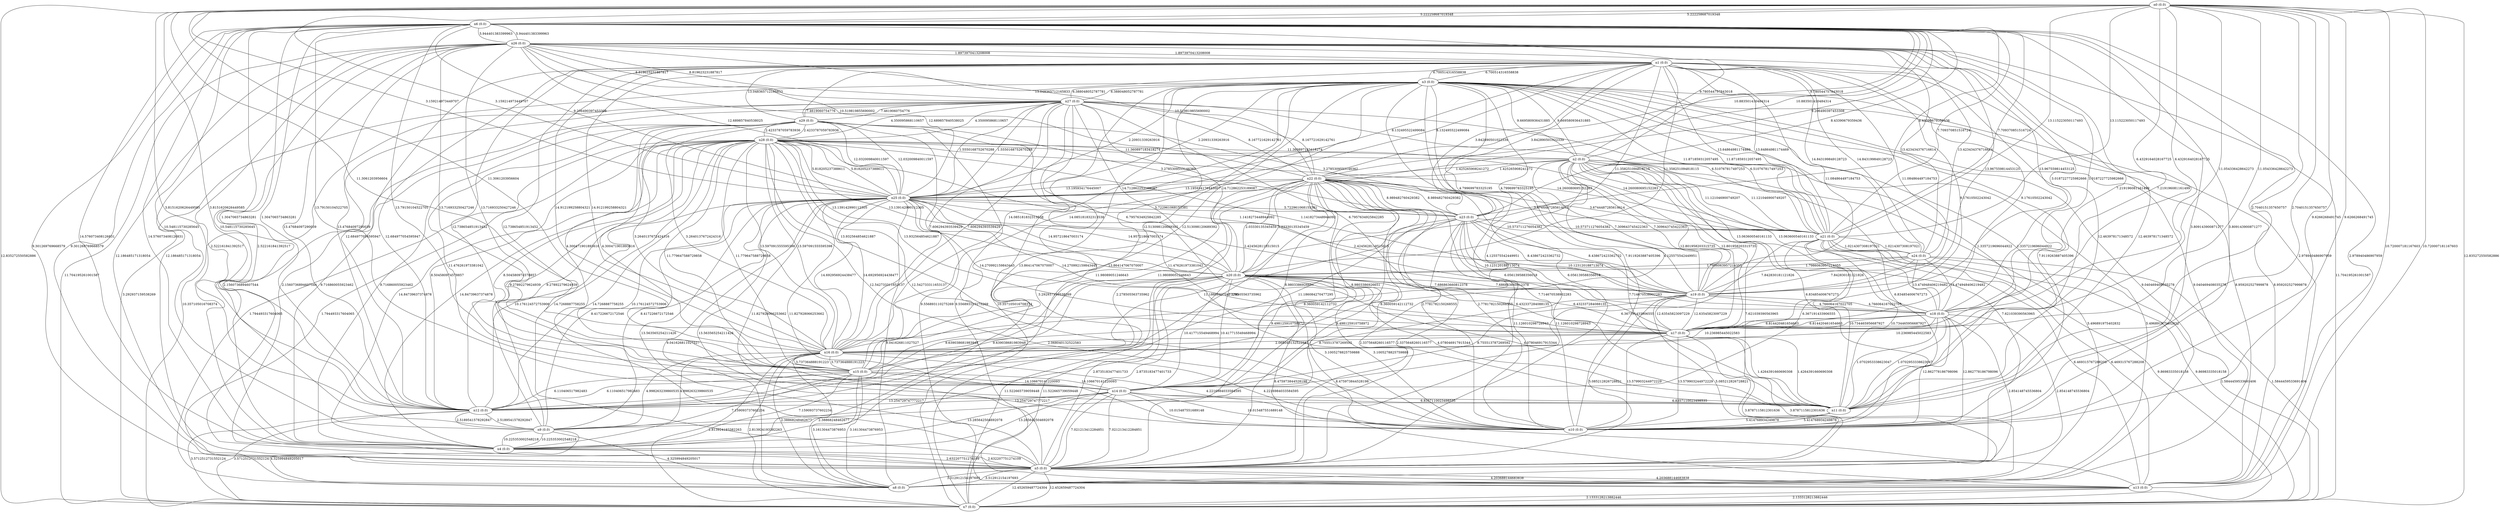 graph {
n0 [label="n0 (0.0)"];
n1 [label="n1 (0.0)"];
n2 [label="n2 (0.0)"];
n3 [label="n3 (0.0)"];
n4 [label="n4 (0.0)"];
n5 [label="n5 (0.0)"];
n6 [label="n6 (0.0)"];
n7 [label="n7 (0.0)"];
n8 [label="n8 (0.0)"];
n9 [label="n9 (0.0)"];
n10 [label="n10 (0.0)"];
n11 [label="n11 (0.0)"];
n12 [label="n12 (0.0)"];
n13 [label="n13 (0.0)"];
n14 [label="n14 (0.0)"];
n15 [label="n15 (0.0)"];
n16 [label="n16 (0.0)"];
n17 [label="n17 (0.0)"];
n18 [label="n18 (0.0)"];
n19 [label="n19 (0.0)"];
n20 [label="n20 (0.0)"];
n21 [label="n21 (0.0)"];
n22 [label="n22 (0.0)"];
n23 [label="n23 (0.0)"];
n24 [label="n24 (0.0)"];
n25 [label="n25 (0.0)"];
n26 [label="n26 (0.0)"];
n27 [label="n27 (0.0)"];
n28 [label="n28 (0.0)"];
n29 [label="n29 (0.0)"];
n0 -- n13 [weight=10.720007181167603 label=10.720007181167603];
n0 -- n12 [weight=3.8151620626449585 label=3.8151620626449585];
n0 -- n6 [weight=5.222258687019348 label=5.222258687019348];
n0 -- n7 [weight=12.835272550582886 label=12.835272550582886];
n0 -- n17 [weight=11.054336428642273 label=11.054336428642273];
n0 -- n10 [weight=9.6266268491745 label=9.6266268491745];
n0 -- n18 [weight=6.4329164028167725 label=6.4329164028167725];
n0 -- n21 [weight=13.115223050117493 label=13.115223050117493];
n0 -- n25 [weight=3.159214973449707 label=3.159214973449707];
n0 -- n11 [weight=2.7040151357650757 label=2.7040151357650757];
n0 -- n16 [weight=11.3061203956604 label=11.3061203956604];
n1 -- n23 [weight=3.842890501022339 label=3.842890501022339];
n1 -- n3 [weight=6.700514316558838 label=6.700514316558838];
n1 -- n24 [weight=14.843199849128723 label=14.843199849128723];
n1 -- n29 [weight=13.048365712165833 label=13.048365712165833];
n1 -- n14 [weight=12.738654851913452 label=12.738654851913452];
n1 -- n25 [weight=8.132495522499084 label=8.132495522499084];
n1 -- n11 [weight=12.463978171348572 label=12.463978171348572];
n1 -- n26 [weight=1.8973970413208008 label=1.8973970413208008];
n1 -- n20 [weight=11.358251094818115 label=11.358251094818115];
n1 -- n12 [weight=12.684977054595947 label=12.684977054595947];
n1 -- n19 [weight=11.084864497184753 label=11.084864497184753];
n1 -- n17 [weight=9.17610502243042 label=9.17610502243042];
n1 -- n16 [weight=14.912199258804321 label=14.912199258804321];
n1 -- n21 [weight=13.64864981174469 label=13.64864981174469];
n2 -- n22 [weight=1.425265908241272 label=1.425265908241272];
n2 -- n3 [weight=9.669580936431885 label=9.669580936431885];
n2 -- n5 [weight=7.621039390563965 label=7.621039390563965];
n2 -- n10 [weight=6.834854006767273 label=6.834854006767273];
n2 -- n8 [weight=5.496891975402832 label=5.496891975402832];
n2 -- n19 [weight=7.309643745422363 label=7.309643745422363];
n2 -- n17 [weight=12.801958203315735 label=12.801958203315735];
n2 -- n6 [weight=9.780544757843018 label=9.780544757843018];
n2 -- n28 [weight=11.360897183418274 label=11.360897183418274];
n2 -- n18 [weight=13.063600540161133 label=13.063600540161133];
n2 -- n16 [weight=4.125575542449951 label=4.125575542449951];
n2 -- n21 [weight=11.121046900749207 label=11.121046900749207];
n3 -- n5 [weight=6.056139588356018 label=6.056139588356018];
n3 -- n10 [weight=7.9119263887405396 label=7.9119263887405396];
n3 -- n11 [weight=1.3357219696044922 label=1.3357219696044922];
n3 -- n16 [weight=14.085181832313538 label=14.085181832313538];
n3 -- n13 [weight=8.959202527999878 label=8.959202527999878];
n3 -- n15 [weight=12.513098120689392 label=12.513098120689392];
n3 -- n4 [weight=13.864147067070007 label=13.864147067070007];
n3 -- n7 [weight=3.292937159538269 label=3.292937159538269];
n3 -- n19 [weight=4.799699783325195 label=4.799699783325195];
n3 -- n25 [weight=2.20931339263916 label=2.20931339263916];
n3 -- n8 [weight=9.040469408035278 label=9.040469408035278];
n3 -- n21 [weight=11.871859312057495 label=11.871859312057495];
n3 -- n1 [weight=6.700514316558838 label=6.700514316558838];
n3 -- n27 [weight=6.388048052787781 label=6.388048052787781];
n3 -- n2 [weight=9.669580936431885 label=9.669580936431885];
n4 -- n6 [weight=14.576073408126831 label=14.576073408126831];
n4 -- n28 [weight=14.84739637374878 label=14.84739637374878];
n4 -- n5 [weight=2.632207751274109 label=2.632207751274109];
n4 -- n9 [weight=10.225353002548218 label=10.225353002548218];
n4 -- n29 [weight=9.716860055923462 label=9.716860055923462];
n4 -- n3 [weight=13.864147067070007 label=13.864147067070007];
n4 -- n26 [weight=2.522161841392517 label=2.522161841392517];
n4 -- n14 [weight=13.285642504692078 label=13.285642504692078];
n4 -- n15 [weight=7.159093737602234 label=7.159093737602234];
n5 -- n18 [weight=2.854148745536804 label=2.854148745536804];
n5 -- n7 [weight=12.452659487724304 label=12.452659487724304];
n5 -- n26 [weight=12.186485171318054 label=12.186485171318054];
n5 -- n19 [weight=5.085212826728821 label=5.085212826728821];
n5 -- n25 [weight=13.563565254211426 label=13.563565254211426];
n5 -- n23 [weight=2.3375648260116577 label=2.3375648260116577];
n5 -- n20 [weight=2.8735183477401733 label=2.8735183477401733];
n5 -- n4 [weight=2.632207751274109 label=2.632207751274109];
n5 -- n22 [weight=9.498125910758972 label=9.498125910758972];
n5 -- n8 [weight=3.512912154197693 label=3.512912154197693];
n5 -- n3 [weight=6.056139588356018 label=6.056139588356018];
n5 -- n14 [weight=7.021213412284851 label=7.021213412284851];
n5 -- n28 [weight=14.7268887758255 label=14.7268887758255];
n5 -- n2 [weight=7.621039390563965 label=7.621039390563965];
n5 -- n13 [weight=4.203688144683838 label=4.203688144683838];
n5 -- n27 [weight=2.1560736894607544 label=2.1560736894607544];
n5 -- n6 [weight=9.301269769668579 label=9.301269769668579];
n6 -- n2 [weight=9.780544757843018 label=9.780544757843018];
n6 -- n0 [weight=5.222258687019348 label=5.222258687019348];
n6 -- n23 [weight=8.43390679359436 label=8.43390679359436];
n6 -- n12 [weight=1.3047065734863281 label=1.3047065734863281];
n6 -- n9 [weight=10.548115730285645 label=10.548115730285645];
n6 -- n14 [weight=13.79150104522705 label=13.79150104522705];
n6 -- n26 [weight=5.944401383399963 label=5.944401383399963];
n6 -- n5 [weight=9.301269769668579 label=9.301269769668579];
n6 -- n13 [weight=2.978940486907959 label=2.978940486907959];
n6 -- n25 [weight=9.206490397453308 label=9.206490397453308];
n6 -- n22 [weight=10.883501410484314 label=10.883501410484314];
n6 -- n21 [weight=7.709370851516724 label=7.709370851516724];
n6 -- n4 [weight=14.576073408126831 label=14.576073408126831];
n6 -- n10 [weight=3.809143900871277 label=3.809143900871277];
n7 -- n20 [weight=11.522665739059448 label=11.522665739059448];
n7 -- n16 [weight=2.813924193382263 label=2.813924193382263];
n7 -- n27 [weight=10.357105016708374 label=10.357105016708374];
n7 -- n13 [weight=2.1333128213882446 label=2.1333128213882446];
n7 -- n3 [weight=3.292937159538269 label=3.292937159538269];
n7 -- n26 [weight=11.704195261001587 label=11.704195261001587];
n7 -- n12 [weight=3.5712512731552124 label=3.5712512731552124];
n7 -- n0 [weight=12.835272550582886 label=12.835272550582886];
n7 -- n21 [weight=9.86983335018158 label=9.86983335018158];
n7 -- n24 [weight=1.5844459533691406 label=1.5844459533691406];
n7 -- n5 [weight=12.452659487724304 label=12.452659487724304];
n8 -- n9 [weight=4.325994849205017 label=4.325994849205017];
n8 -- n15 [weight=3.161304473876953 label=3.161304473876953];
n8 -- n16 [weight=2.38868248462677 label=2.38868248462677];
n8 -- n17 [weight=3.8787115812301636 label=3.8787115812301636];
n8 -- n3 [weight=9.040469408035278 label=9.040469408035278];
n8 -- n25 [weight=9.041626811027527 label=9.041626811027527];
n8 -- n28 [weight=1.794493317604065 label=1.794493317604065];
n8 -- n2 [weight=5.496891975402832 label=5.496891975402832];
n8 -- n5 [weight=3.512912154197693 label=3.512912154197693];
n9 -- n12 [weight=2.5189541578292847 label=2.5189541578292847];
n9 -- n8 [weight=4.325994849205017 label=4.325994849205017];
n9 -- n16 [weight=4.998263239860535 label=4.998263239860535];
n9 -- n22 [weight=8.360059142112732 label=8.360059142112732];
n9 -- n6 [weight=10.548115730285645 label=10.548115730285645];
n9 -- n4 [weight=10.225353002548218 label=10.225353002548218];
n9 -- n25 [weight=8.417226672172546 label=8.417226672172546];
n9 -- n28 [weight=9.27892279624939 label=9.27892279624939];
n10 -- n23 [weight=11.126010298728943 label=11.126010298728943];
n10 -- n6 [weight=3.809143900871277 label=3.809143900871277];
n10 -- n14 [weight=10.015487551689148 label=10.015487551689148];
n10 -- n16 [weight=4.2216984033584595 label=4.2216984033584595];
n10 -- n17 [weight=13.579903244972229 label=13.579903244972229];
n10 -- n0 [weight=9.6266268491745 label=9.6266268491745];
n10 -- n2 [weight=6.834854006767273 label=6.834854006767273];
n10 -- n3 [weight=7.9119263887405396 label=7.9119263887405396];
n10 -- n28 [weight=12.542733311653137 label=12.542733311653137];
n10 -- n22 [weight=2.7781782150268555 label=2.7781782150268555];
n10 -- n20 [weight=3.1005278825759888 label=3.1005278825759888];
n10 -- n25 [weight=11.827928066253662 label=11.827928066253662];
n10 -- n11 [weight=5.414768934249878 label=5.414768934249878];
n10 -- n18 [weight=12.862778186798096 label=12.862778186798096];
n11 -- n0 [weight=2.7040151357650757 label=2.7040151357650757];
n11 -- n21 [weight=10.734465956687927 label=10.734465956687927];
n11 -- n1 [weight=12.463978171348572 label=12.463978171348572];
n11 -- n18 [weight=1.0702953338623047 label=1.0702953338623047];
n11 -- n20 [weight=4.078046917915344 label=4.078046917915344];
n11 -- n3 [weight=1.3357219696044922 label=1.3357219696044922];
n11 -- n10 [weight=5.414768934249878 label=5.414768934249878];
n11 -- n14 [weight=6.8357110023498535 label=6.8357110023498535];
n11 -- n29 [weight=11.476261973381042 label=11.476261973381042];
n11 -- n17 [weight=1.4264391660690308 label=1.4264391660690308];
n11 -- n22 [weight=7.714670538902283 label=7.714670538902283];
n12 -- n6 [weight=1.3047065734863281 label=1.3047065734863281];
n12 -- n20 [weight=9.639038681983948 label=9.639038681983948];
n12 -- n0 [weight=3.8151620626449585 label=3.8151620626449585];
n12 -- n22 [weight=2.278505563735962 label=2.278505563735962];
n12 -- n9 [weight=2.5189541578292847 label=2.5189541578292847];
n12 -- n1 [weight=12.684977054595947 label=12.684977054595947];
n12 -- n7 [weight=3.5712512731552124 label=3.5712512731552124];
n12 -- n14 [weight=13.254729747772217 label=13.254729747772217];
n12 -- n26 [weight=13.47684097290039 label=13.47684097290039];
n12 -- n28 [weight=8.504580974578857 label=8.504580974578857];
n12 -- n25 [weight=10.176124572753906 label=10.176124572753906];
n12 -- n15 [weight=6.110406517982483 label=6.110406517982483];
n13 -- n29 [weight=9.556893110275269 label=9.556893110275269];
n13 -- n0 [weight=10.720007181167603 label=10.720007181167603];
n13 -- n3 [weight=8.959202527999878 label=8.959202527999878];
n13 -- n6 [weight=2.978940486907959 label=2.978940486907959];
n13 -- n5 [weight=4.203688144683838 label=4.203688144683838];
n13 -- n7 [weight=2.1333128213882446 label=2.1333128213882446];
n13 -- n20 [weight=8.475973844528198 label=8.475973844528198];
n13 -- n21 [weight=6.469315767288208 label=6.469315767288208];
n14 -- n1 [weight=12.738654851913452 label=12.738654851913452];
n14 -- n4 [weight=13.285642504692078 label=13.285642504692078];
n14 -- n5 [weight=7.021213412284851 label=7.021213412284851];
n14 -- n21 [weight=6.367191433906555 label=6.367191433906555];
n14 -- n22 [weight=8.9803386926651 label=8.9803386926651];
n14 -- n6 [weight=13.79150104522705 label=13.79150104522705];
n14 -- n15 [weight=14.106670141220093 label=14.106670141220093];
n14 -- n12 [weight=13.254729747772217 label=13.254729747772217];
n14 -- n11 [weight=6.8357110023498535 label=6.8357110023498535];
n14 -- n20 [weight=10.417715549468994 label=10.417715549468994];
n14 -- n10 [weight=10.015487551689148 label=10.015487551689148];
n14 -- n19 [weight=8.755513787269592 label=8.755513787269592];
n15 -- n12 [weight=6.110406517982483 label=6.110406517982483];
n15 -- n22 [weight=11.98089051246643 label=11.98089051246643];
n15 -- n3 [weight=12.513098120689392 label=12.513098120689392];
n15 -- n28 [weight=11.779647588729858 label=11.779647588729858];
n15 -- n29 [weight=4.300471901893616 label=4.300471901893616];
n15 -- n14 [weight=14.106670141220093 label=14.106670141220093];
n15 -- n26 [weight=13.716933250427246 label=13.716933250427246];
n15 -- n16 [weight=3.737364888191223 label=3.737364888191223];
n15 -- n23 [weight=11.186084270477295 label=11.186084270477295];
n15 -- n4 [weight=7.159093737602234 label=7.159093737602234];
n15 -- n8 [weight=3.161304473876953 label=3.161304473876953];
n16 -- n9 [weight=4.998263239860535 label=4.998263239860535];
n16 -- n18 [weight=10.236985445022583 label=10.236985445022583];
n16 -- n0 [weight=11.3061203956604 label=11.3061203956604];
n16 -- n7 [weight=2.813924193382263 label=2.813924193382263];
n16 -- n29 [weight=3.2640137672424316 label=3.2640137672424316];
n16 -- n2 [weight=4.125575542449951 label=4.125575542449951];
n16 -- n3 [weight=14.085181832313538 label=14.085181832313538];
n16 -- n15 [weight=3.737364888191223 label=3.737364888191223];
n16 -- n25 [weight=14.692956924438477 label=14.692956924438477];
n16 -- n27 [weight=7.606294393539429 label=7.606294393539429];
n16 -- n28 [weight=13.597091555595398 label=13.597091555595398];
n16 -- n8 [weight=2.38868248462677 label=2.38868248462677];
n16 -- n17 [weight=2.068040132522583 label=2.068040132522583];
n16 -- n10 [weight=4.2216984033584595 label=4.2216984033584595];
n16 -- n1 [weight=14.912199258804321 label=14.912199258804321];
n17 -- n10 [weight=13.579903244972229 label=13.579903244972229];
n17 -- n20 [weight=6.432337284088135 label=6.432337284088135];
n17 -- n1 [weight=9.17610502243042 label=9.17610502243042];
n17 -- n2 [weight=12.801958203315735 label=12.801958203315735];
n17 -- n11 [weight=1.4264391660690308 label=1.4264391660690308];
n17 -- n18 [weight=6.814420461654663 label=6.814420461654663];
n17 -- n19 [weight=12.63545823097229 label=12.63545823097229];
n17 -- n25 [weight=14.270992159843445 label=14.270992159843445];
n17 -- n0 [weight=11.054336428642273 label=11.054336428642273];
n17 -- n8 [weight=3.8787115812301636 label=3.8787115812301636];
n17 -- n28 [weight=13.932564854621887 label=13.932564854621887];
n17 -- n26 [weight=7.219196081161499 label=7.219196081161499];
n17 -- n27 [weight=6.7957634925842285 label=6.7957634925842285];
n17 -- n16 [weight=2.068040132522583 label=2.068040132522583];
n18 -- n16 [weight=10.236985445022583 label=10.236985445022583];
n18 -- n5 [weight=2.854148745536804 label=2.854148745536804];
n18 -- n0 [weight=6.4329164028167725 label=6.4329164028167725];
n18 -- n17 [weight=6.814420461654663 label=6.814420461654663];
n18 -- n2 [weight=13.063600540161133 label=13.063600540161133];
n18 -- n19 [weight=4.766064167022705 label=4.766064167022705];
n18 -- n24 [weight=13.474948406219482 label=13.474948406219482];
n18 -- n26 [weight=3.0187227725982666 label=3.0187227725982666];
n18 -- n11 [weight=1.0702953338623047 label=1.0702953338623047];
n18 -- n10 [weight=12.862778186798096 label=12.862778186798096];
n18 -- n23 [weight=10.123120188713074 label=10.123120188713074];
n19 -- n14 [weight=8.755513787269592 label=8.755513787269592];
n19 -- n18 [weight=4.766064167022705 label=4.766064167022705];
n19 -- n24 [weight=7.842830181121826 label=7.842830181121826];
n19 -- n2 [weight=7.309643745422363 label=7.309643745422363];
n19 -- n17 [weight=12.63545823097229 label=12.63545823097229];
n19 -- n20 [weight=7.686863660812378 label=7.686863660812378];
n19 -- n25 [weight=2.4245628118515015 label=2.4245628118515015];
n19 -- n23 [weight=8.438672423362732 label=8.438672423362732];
n19 -- n1 [weight=11.084864497184753 label=11.084864497184753];
n19 -- n5 [weight=5.085212826728821 label=5.085212826728821];
n19 -- n3 [weight=4.799699783325195 label=4.799699783325195];
n19 -- n26 [weight=13.967559814453125 label=13.967559814453125];
n19 -- n28 [weight=1.1418273448944092 label=1.1418273448944092];
n20 -- n13 [weight=8.475973844528198 label=8.475973844528198];
n20 -- n24 [weight=1.7986063957214355 label=1.7986063957214355];
n20 -- n11 [weight=4.078046917915344 label=4.078046917915344];
n20 -- n27 [weight=14.712862253189087 label=14.712862253189087];
n20 -- n14 [weight=10.417715549468994 label=10.417715549468994];
n20 -- n17 [weight=6.432337284088135 label=6.432337284088135];
n20 -- n28 [weight=13.139142990112305 label=13.139142990112305];
n20 -- n7 [weight=11.522665739059448 label=11.522665739059448];
n20 -- n1 [weight=11.358251094818115 label=11.358251094818115];
n20 -- n5 [weight=2.8735183477401733 label=2.8735183477401733];
n20 -- n25 [weight=14.957218647003174 label=14.957218647003174];
n20 -- n10 [weight=3.1005278825759888 label=3.1005278825759888];
n20 -- n12 [weight=9.639038681983948 label=9.639038681983948];
n20 -- n22 [weight=2.03330135345459 label=2.03330135345459];
n20 -- n19 [weight=7.686863660812378 label=7.686863660812378];
n21 -- n1 [weight=13.64864981174469 label=13.64864981174469];
n21 -- n23 [weight=10.573711276054382 label=10.573711276054382];
n21 -- n14 [weight=6.367191433906555 label=6.367191433906555];
n21 -- n3 [weight=11.871859312057495 label=11.871859312057495];
n21 -- n0 [weight=13.115223050117493 label=13.115223050117493];
n21 -- n22 [weight=3.6744487285614014 label=3.6744487285614014];
n21 -- n28 [weight=14.260080695152283 label=14.260080695152283];
n21 -- n27 [weight=6.510767817497253 label=6.510767817497253];
n21 -- n6 [weight=7.709370851516724 label=7.709370851516724];
n21 -- n11 [weight=10.734465956687927 label=10.734465956687927];
n21 -- n24 [weight=1.0214307308197021 label=1.0214307308197021];
n21 -- n7 [weight=9.86983335018158 label=9.86983335018158];
n21 -- n13 [weight=6.469315767288208 label=6.469315767288208];
n21 -- n2 [weight=11.121046900749207 label=11.121046900749207];
n22 -- n6 [weight=10.883501410484314 label=10.883501410484314];
n22 -- n14 [weight=8.9803386926651 label=8.9803386926651];
n22 -- n5 [weight=9.498125910758972 label=9.498125910758972];
n22 -- n2 [weight=1.425265908241272 label=1.425265908241272];
n22 -- n10 [weight=2.7781782150268555 label=2.7781782150268555];
n22 -- n11 [weight=7.714670538902283 label=7.714670538902283];
n22 -- n21 [weight=3.6744487285614014 label=3.6744487285614014];
n22 -- n15 [weight=11.98089051246643 label=11.98089051246643];
n22 -- n25 [weight=13.195934176445007 label=13.195934176445007];
n22 -- n27 [weight=8.167721629142761 label=8.167721629142761];
n22 -- n23 [weight=8.989482760429382 label=8.989482760429382];
n22 -- n26 [weight=10.519819855690002 label=10.519819855690002];
n22 -- n12 [weight=2.278505563735962 label=2.278505563735962];
n22 -- n20 [weight=2.03330135345459 label=2.03330135345459];
n22 -- n9 [weight=8.360059142112732 label=8.360059142112732];
n23 -- n1 [weight=3.842890501022339 label=3.842890501022339];
n23 -- n29 [weight=3.2785309553146362 label=3.2785309553146362];
n23 -- n5 [weight=2.3375648260116577 label=2.3375648260116577];
n23 -- n19 [weight=8.438672423362732 label=8.438672423362732];
n23 -- n22 [weight=8.989482760429382 label=8.989482760429382];
n23 -- n10 [weight=11.126010298728943 label=11.126010298728943];
n23 -- n21 [weight=10.573711276054382 label=10.573711276054382];
n23 -- n6 [weight=8.43390679359436 label=8.43390679359436];
n23 -- n15 [weight=11.186084270477295 label=11.186084270477295];
n23 -- n25 [weight=5.722961068153381 label=5.722961068153381];
n23 -- n18 [weight=10.123120188713074 label=10.123120188713074];
n24 -- n20 [weight=1.7986063957214355 label=1.7986063957214355];
n24 -- n18 [weight=13.474948406219482 label=13.474948406219482];
n24 -- n19 [weight=7.842830181121826 label=7.842830181121826];
n24 -- n1 [weight=14.843199849128723 label=14.843199849128723];
n24 -- n21 [weight=1.0214307308197021 label=1.0214307308197021];
n24 -- n26 [weight=13.423434376716614 label=13.423434376716614];
n24 -- n7 [weight=1.5844459533691406 label=1.5844459533691406];
n25 -- n5 [weight=13.563565254211426 label=13.563565254211426];
n25 -- n22 [weight=13.195934176445007 label=13.195934176445007];
n25 -- n19 [weight=2.4245628118515015 label=2.4245628118515015];
n25 -- n26 [weight=12.689857840538025 label=12.689857840538025];
n25 -- n29 [weight=12.032009840011597 label=12.032009840011597];
n25 -- n12 [weight=10.176124572753906 label=10.176124572753906];
n25 -- n23 [weight=5.722961068153381 label=5.722961068153381];
n25 -- n3 [weight=2.20931339263916 label=2.20931339263916];
n25 -- n1 [weight=8.132495522499084 label=8.132495522499084];
n25 -- n9 [weight=8.417226672172546 label=8.417226672172546];
n25 -- n27 [weight=1.5550168752670288 label=1.5550168752670288];
n25 -- n10 [weight=11.827928066253662 label=11.827928066253662];
n25 -- n6 [weight=9.206490397453308 label=9.206490397453308];
n25 -- n20 [weight=14.957218647003174 label=14.957218647003174];
n25 -- n28 [weight=5.818205237388611 label=5.818205237388611];
n25 -- n16 [weight=14.692956924438477 label=14.692956924438477];
n25 -- n17 [weight=14.270992159843445 label=14.270992159843445];
n25 -- n0 [weight=3.159214973449707 label=3.159214973449707];
n25 -- n8 [weight=9.041626811027527 label=9.041626811027527];
n26 -- n17 [weight=7.219196081161499 label=7.219196081161499];
n26 -- n25 [weight=12.689857840538025 label=12.689857840538025];
n26 -- n5 [weight=12.186485171318054 label=12.186485171318054];
n26 -- n27 [weight=8.819623231887817 label=8.819623231887817];
n26 -- n4 [weight=2.522161841392517 label=2.522161841392517];
n26 -- n18 [weight=3.0187227725982666 label=3.0187227725982666];
n26 -- n7 [weight=11.704195261001587 label=11.704195261001587];
n26 -- n1 [weight=1.8973970413208008 label=1.8973970413208008];
n26 -- n6 [weight=5.944401383399963 label=5.944401383399963];
n26 -- n22 [weight=10.519819855690002 label=10.519819855690002];
n26 -- n15 [weight=13.716933250427246 label=13.716933250427246];
n26 -- n12 [weight=13.47684097290039 label=13.47684097290039];
n26 -- n24 [weight=13.423434376716614 label=13.423434376716614];
n26 -- n19 [weight=13.967559814453125 label=13.967559814453125];
n27 -- n3 [weight=6.388048052787781 label=6.388048052787781];
n27 -- n25 [weight=1.5550168752670288 label=1.5550168752670288];
n27 -- n20 [weight=14.712862253189087 label=14.712862253189087];
n27 -- n21 [weight=6.510767817497253 label=6.510767817497253];
n27 -- n22 [weight=8.167721629142761 label=8.167721629142761];
n27 -- n16 [weight=7.606294393539429 label=7.606294393539429];
n27 -- n7 [weight=10.357105016708374 label=10.357105016708374];
n27 -- n28 [weight=4.350095868110657 label=4.350095868110657];
n27 -- n5 [weight=2.1560736894607544 label=2.1560736894607544];
n27 -- n29 [weight=7.4619060754776 label=7.4619060754776];
n27 -- n26 [weight=8.819623231887817 label=8.819623231887817];
n27 -- n17 [weight=6.7957634925842285 label=6.7957634925842285];
n28 -- n20 [weight=13.139142990112305 label=13.139142990112305];
n28 -- n9 [weight=9.27892279624939 label=9.27892279624939];
n28 -- n2 [weight=11.360897183418274 label=11.360897183418274];
n28 -- n15 [weight=11.779647588729858 label=11.779647588729858];
n28 -- n27 [weight=4.350095868110657 label=4.350095868110657];
n28 -- n19 [weight=1.1418273448944092 label=1.1418273448944092];
n28 -- n10 [weight=12.542733311653137 label=12.542733311653137];
n28 -- n17 [weight=13.932564854621887 label=13.932564854621887];
n28 -- n21 [weight=14.260080695152283 label=14.260080695152283];
n28 -- n16 [weight=13.597091555595398 label=13.597091555595398];
n28 -- n8 [weight=1.794493317604065 label=1.794493317604065];
n28 -- n25 [weight=5.818205237388611 label=5.818205237388611];
n28 -- n5 [weight=14.7268887758255 label=14.7268887758255];
n28 -- n12 [weight=8.504580974578857 label=8.504580974578857];
n28 -- n4 [weight=14.84739637374878 label=14.84739637374878];
n28 -- n29 [weight=2.4233787059783936 label=2.4233787059783936];
n29 -- n11 [weight=11.476261973381042 label=11.476261973381042];
n29 -- n25 [weight=12.032009840011597 label=12.032009840011597];
n29 -- n13 [weight=9.556893110275269 label=9.556893110275269];
n29 -- n4 [weight=9.716860055923462 label=9.716860055923462];
n29 -- n15 [weight=4.300471901893616 label=4.300471901893616];
n29 -- n16 [weight=3.2640137672424316 label=3.2640137672424316];
n29 -- n27 [weight=7.4619060754776 label=7.4619060754776];
n29 -- n23 [weight=3.2785309553146362 label=3.2785309553146362];
n29 -- n28 [weight=2.4233787059783936 label=2.4233787059783936];
n29 -- n1 [weight=13.048365712165833 label=13.048365712165833];
}
